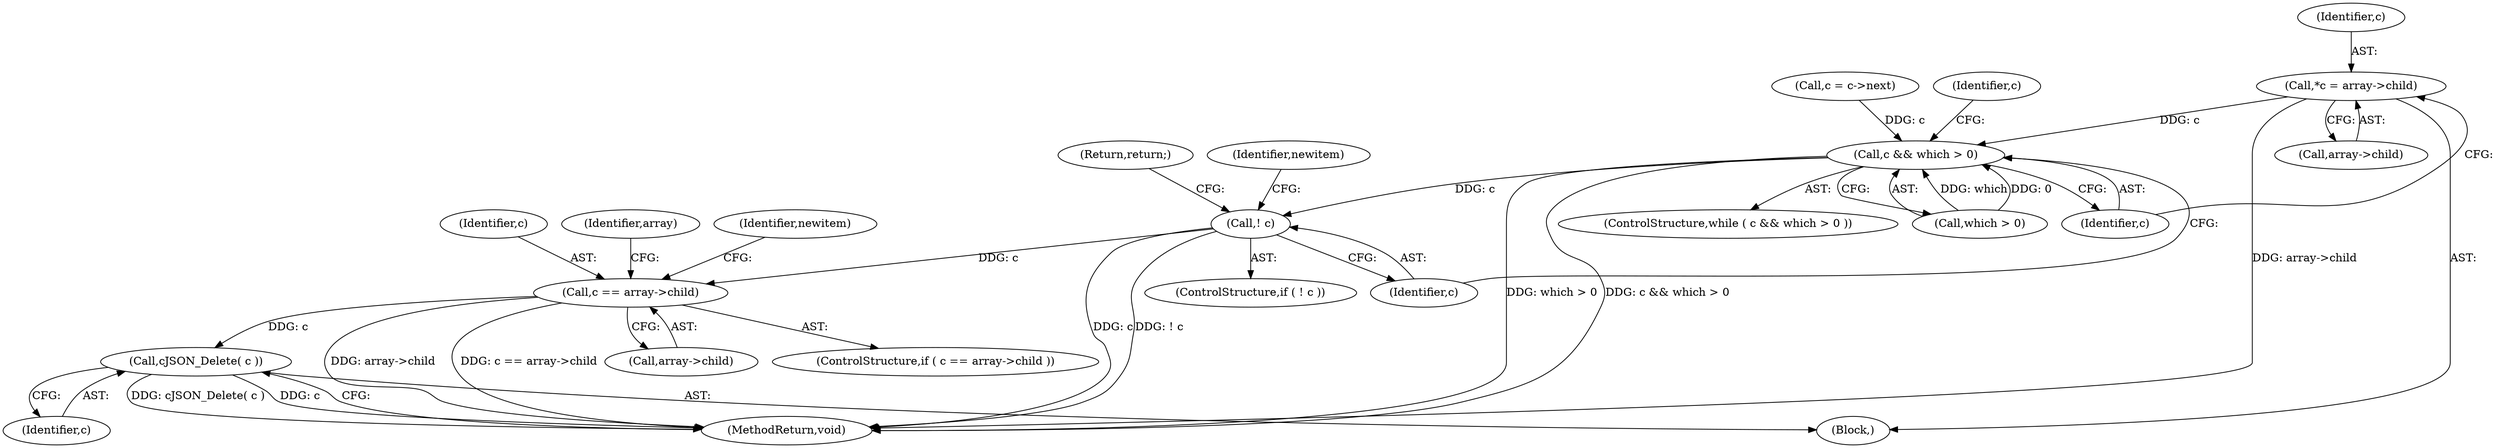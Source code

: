 digraph "1_iperf_91f2fa59e8ed80dfbf400add0164ee0e508e412a_29@pointer" {
"1000106" [label="(Call,*c = array->child)"];
"1000112" [label="(Call,c && which > 0)"];
"1000126" [label="(Call,! c)"];
"1000155" [label="(Call,c == array->child)"];
"1000182" [label="(Call,cJSON_Delete( c ))"];
"1000156" [label="(Identifier,c)"];
"1000114" [label="(Call,which > 0)"];
"1000128" [label="(Return,return;)"];
"1000118" [label="(Call,c = c->next)"];
"1000184" [label="(MethodReturn,void)"];
"1000125" [label="(ControlStructure,if ( ! c ))"];
"1000155" [label="(Call,c == array->child)"];
"1000119" [label="(Identifier,c)"];
"1000182" [label="(Call,cJSON_Delete( c ))"];
"1000162" [label="(Identifier,array)"];
"1000157" [label="(Call,array->child)"];
"1000127" [label="(Identifier,c)"];
"1000108" [label="(Call,array->child)"];
"1000126" [label="(Call,! c)"];
"1000183" [label="(Identifier,c)"];
"1000107" [label="(Identifier,c)"];
"1000106" [label="(Call,*c = array->child)"];
"1000112" [label="(Call,c && which > 0)"];
"1000111" [label="(ControlStructure,while ( c && which > 0 ))"];
"1000113" [label="(Identifier,c)"];
"1000154" [label="(ControlStructure,if ( c == array->child ))"];
"1000131" [label="(Identifier,newitem)"];
"1000104" [label="(Block,)"];
"1000169" [label="(Identifier,newitem)"];
"1000106" -> "1000104"  [label="AST: "];
"1000106" -> "1000108"  [label="CFG: "];
"1000107" -> "1000106"  [label="AST: "];
"1000108" -> "1000106"  [label="AST: "];
"1000113" -> "1000106"  [label="CFG: "];
"1000106" -> "1000184"  [label="DDG: array->child"];
"1000106" -> "1000112"  [label="DDG: c"];
"1000112" -> "1000111"  [label="AST: "];
"1000112" -> "1000113"  [label="CFG: "];
"1000112" -> "1000114"  [label="CFG: "];
"1000113" -> "1000112"  [label="AST: "];
"1000114" -> "1000112"  [label="AST: "];
"1000119" -> "1000112"  [label="CFG: "];
"1000127" -> "1000112"  [label="CFG: "];
"1000112" -> "1000184"  [label="DDG: which > 0"];
"1000112" -> "1000184"  [label="DDG: c && which > 0"];
"1000118" -> "1000112"  [label="DDG: c"];
"1000114" -> "1000112"  [label="DDG: which"];
"1000114" -> "1000112"  [label="DDG: 0"];
"1000112" -> "1000126"  [label="DDG: c"];
"1000126" -> "1000125"  [label="AST: "];
"1000126" -> "1000127"  [label="CFG: "];
"1000127" -> "1000126"  [label="AST: "];
"1000128" -> "1000126"  [label="CFG: "];
"1000131" -> "1000126"  [label="CFG: "];
"1000126" -> "1000184"  [label="DDG: c"];
"1000126" -> "1000184"  [label="DDG: ! c"];
"1000126" -> "1000155"  [label="DDG: c"];
"1000155" -> "1000154"  [label="AST: "];
"1000155" -> "1000157"  [label="CFG: "];
"1000156" -> "1000155"  [label="AST: "];
"1000157" -> "1000155"  [label="AST: "];
"1000162" -> "1000155"  [label="CFG: "];
"1000169" -> "1000155"  [label="CFG: "];
"1000155" -> "1000184"  [label="DDG: array->child"];
"1000155" -> "1000184"  [label="DDG: c == array->child"];
"1000155" -> "1000182"  [label="DDG: c"];
"1000182" -> "1000104"  [label="AST: "];
"1000182" -> "1000183"  [label="CFG: "];
"1000183" -> "1000182"  [label="AST: "];
"1000184" -> "1000182"  [label="CFG: "];
"1000182" -> "1000184"  [label="DDG: cJSON_Delete( c )"];
"1000182" -> "1000184"  [label="DDG: c"];
}
